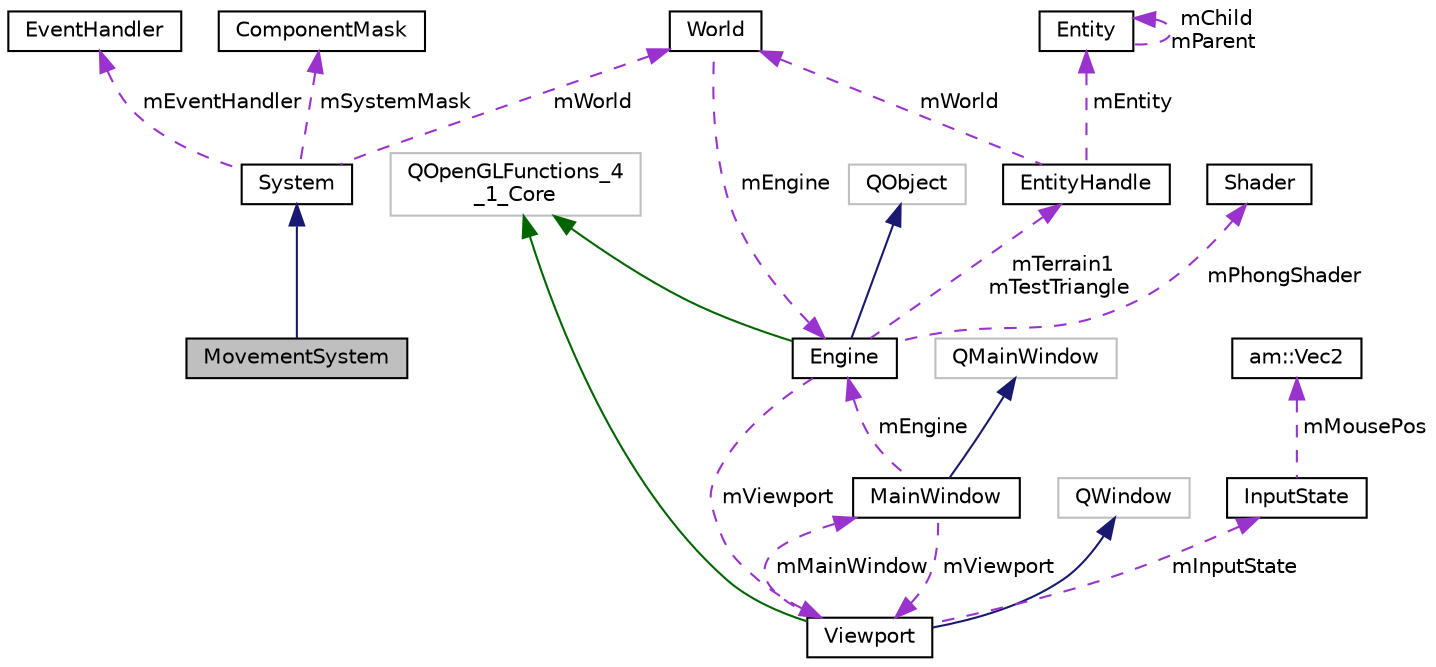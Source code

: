 digraph "MovementSystem"
{
  edge [fontname="Helvetica",fontsize="10",labelfontname="Helvetica",labelfontsize="10"];
  node [fontname="Helvetica",fontsize="10",shape=record];
  Node2 [label="MovementSystem",height=0.2,width=0.4,color="black", fillcolor="grey75", style="filled", fontcolor="black"];
  Node3 -> Node2 [dir="back",color="midnightblue",fontsize="10",style="solid",fontname="Helvetica"];
  Node3 [label="System",height=0.2,width=0.4,color="black", fillcolor="white", style="filled",URL="$class_system.html"];
  Node4 -> Node3 [dir="back",color="darkorchid3",fontsize="10",style="dashed",label=" mEventHandler" ,fontname="Helvetica"];
  Node4 [label="EventHandler",height=0.2,width=0.4,color="black", fillcolor="white", style="filled",URL="$class_event_handler.html"];
  Node5 -> Node3 [dir="back",color="darkorchid3",fontsize="10",style="dashed",label=" mSystemMask" ,fontname="Helvetica"];
  Node5 [label="ComponentMask",height=0.2,width=0.4,color="black", fillcolor="white", style="filled",URL="$struct_component_mask.html"];
  Node6 -> Node3 [dir="back",color="darkorchid3",fontsize="10",style="dashed",label=" mWorld" ,fontname="Helvetica"];
  Node6 [label="World",height=0.2,width=0.4,color="black", fillcolor="white", style="filled",URL="$class_world.html",tooltip="The World class is used to provide connection between the ECS systems, managers and entity/component ..."];
  Node7 -> Node6 [dir="back",color="darkorchid3",fontsize="10",style="dashed",label=" mEngine" ,fontname="Helvetica"];
  Node7 [label="Engine",height=0.2,width=0.4,color="black", fillcolor="white", style="filled",URL="$class_engine.html"];
  Node8 -> Node7 [dir="back",color="midnightblue",fontsize="10",style="solid",fontname="Helvetica"];
  Node8 [label="QObject",height=0.2,width=0.4,color="grey75", fillcolor="white", style="filled"];
  Node9 -> Node7 [dir="back",color="darkgreen",fontsize="10",style="solid",fontname="Helvetica"];
  Node9 [label="QOpenGLFunctions_4\l_1_Core",height=0.2,width=0.4,color="grey75", fillcolor="white", style="filled"];
  Node10 -> Node7 [dir="back",color="darkorchid3",fontsize="10",style="dashed",label=" mTerrain1\nmTestTriangle" ,fontname="Helvetica"];
  Node10 [label="EntityHandle",height=0.2,width=0.4,color="black", fillcolor="white", style="filled",URL="$struct_entity_handle.html"];
  Node11 -> Node10 [dir="back",color="darkorchid3",fontsize="10",style="dashed",label=" mEntity" ,fontname="Helvetica"];
  Node11 [label="Entity",height=0.2,width=0.4,color="black", fillcolor="white", style="filled",URL="$struct_entity.html"];
  Node11 -> Node11 [dir="back",color="darkorchid3",fontsize="10",style="dashed",label=" mChild\nmParent" ,fontname="Helvetica"];
  Node6 -> Node10 [dir="back",color="darkorchid3",fontsize="10",style="dashed",label=" mWorld" ,fontname="Helvetica"];
  Node12 -> Node7 [dir="back",color="darkorchid3",fontsize="10",style="dashed",label=" mPhongShader" ,fontname="Helvetica"];
  Node12 [label="Shader",height=0.2,width=0.4,color="black", fillcolor="white", style="filled",URL="$class_shader.html"];
  Node13 -> Node7 [dir="back",color="darkorchid3",fontsize="10",style="dashed",label=" mViewport" ,fontname="Helvetica"];
  Node13 [label="Viewport",height=0.2,width=0.4,color="black", fillcolor="white", style="filled",URL="$class_viewport.html"];
  Node14 -> Node13 [dir="back",color="midnightblue",fontsize="10",style="solid",fontname="Helvetica"];
  Node14 [label="QWindow",height=0.2,width=0.4,color="grey75", fillcolor="white", style="filled"];
  Node9 -> Node13 [dir="back",color="darkgreen",fontsize="10",style="solid",fontname="Helvetica"];
  Node15 -> Node13 [dir="back",color="darkorchid3",fontsize="10",style="dashed",label=" mInputState" ,fontname="Helvetica"];
  Node15 [label="InputState",height=0.2,width=0.4,color="black", fillcolor="white", style="filled",URL="$struct_input_state.html"];
  Node16 -> Node15 [dir="back",color="darkorchid3",fontsize="10",style="dashed",label=" mMousePos" ,fontname="Helvetica"];
  Node16 [label="am::Vec2",height=0.2,width=0.4,color="black", fillcolor="white", style="filled",URL="$structam_1_1_vec2.html"];
  Node17 -> Node13 [dir="back",color="darkorchid3",fontsize="10",style="dashed",label=" mMainWindow" ,fontname="Helvetica"];
  Node17 [label="MainWindow",height=0.2,width=0.4,color="black", fillcolor="white", style="filled",URL="$class_main_window.html"];
  Node18 -> Node17 [dir="back",color="midnightblue",fontsize="10",style="solid",fontname="Helvetica"];
  Node18 [label="QMainWindow",height=0.2,width=0.4,color="grey75", fillcolor="white", style="filled"];
  Node7 -> Node17 [dir="back",color="darkorchid3",fontsize="10",style="dashed",label=" mEngine" ,fontname="Helvetica"];
  Node13 -> Node17 [dir="back",color="darkorchid3",fontsize="10",style="dashed",label=" mViewport" ,fontname="Helvetica"];
}
